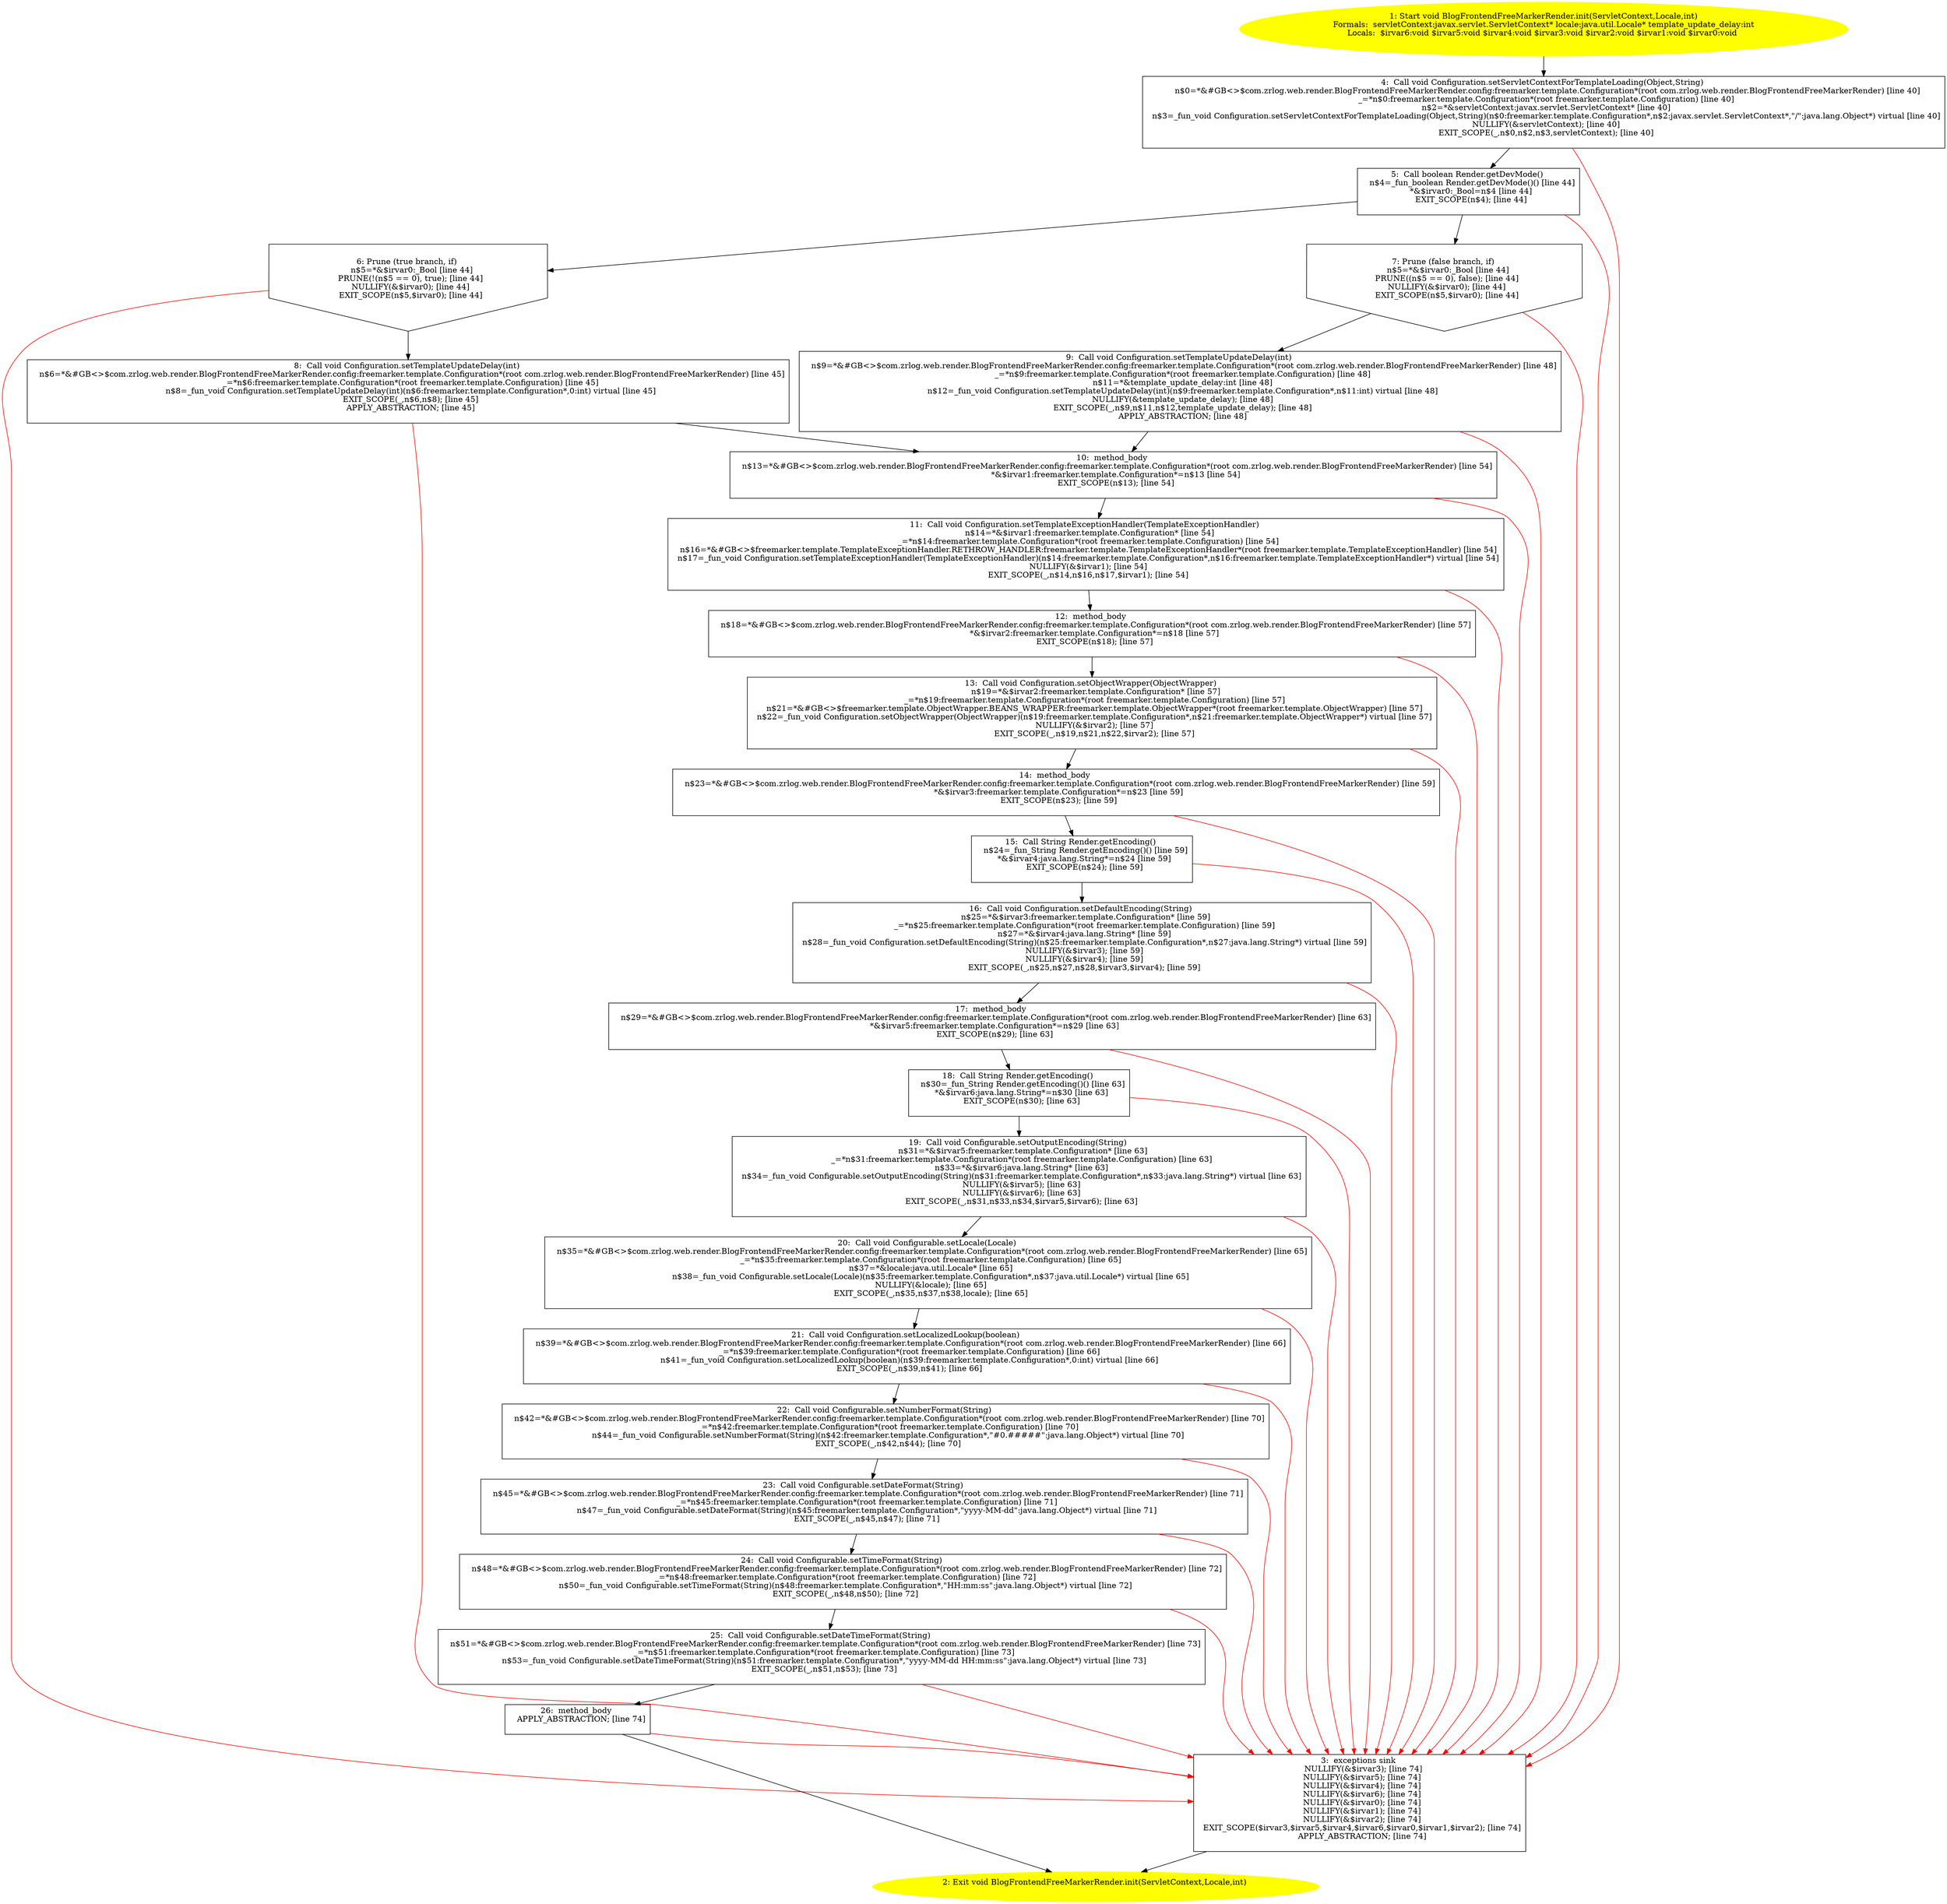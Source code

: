 /* @generated */
digraph cfg {
"com.zrlog.web.render.BlogFrontendFreeMarkerRender.init(javax.servlet.ServletContext,java.util.Locale.5fb089128efa5e4565291cb0db9285eb_1" [label="1: Start void BlogFrontendFreeMarkerRender.init(ServletContext,Locale,int)\nFormals:  servletContext:javax.servlet.ServletContext* locale:java.util.Locale* template_update_delay:int\nLocals:  $irvar6:void $irvar5:void $irvar4:void $irvar3:void $irvar2:void $irvar1:void $irvar0:void \n  " color=yellow style=filled]
	

	 "com.zrlog.web.render.BlogFrontendFreeMarkerRender.init(javax.servlet.ServletContext,java.util.Locale.5fb089128efa5e4565291cb0db9285eb_1" -> "com.zrlog.web.render.BlogFrontendFreeMarkerRender.init(javax.servlet.ServletContext,java.util.Locale.5fb089128efa5e4565291cb0db9285eb_4" ;
"com.zrlog.web.render.BlogFrontendFreeMarkerRender.init(javax.servlet.ServletContext,java.util.Locale.5fb089128efa5e4565291cb0db9285eb_2" [label="2: Exit void BlogFrontendFreeMarkerRender.init(ServletContext,Locale,int) \n  " color=yellow style=filled]
	

"com.zrlog.web.render.BlogFrontendFreeMarkerRender.init(javax.servlet.ServletContext,java.util.Locale.5fb089128efa5e4565291cb0db9285eb_3" [label="3:  exceptions sink \n   NULLIFY(&$irvar3); [line 74]\n  NULLIFY(&$irvar5); [line 74]\n  NULLIFY(&$irvar4); [line 74]\n  NULLIFY(&$irvar6); [line 74]\n  NULLIFY(&$irvar0); [line 74]\n  NULLIFY(&$irvar1); [line 74]\n  NULLIFY(&$irvar2); [line 74]\n  EXIT_SCOPE($irvar3,$irvar5,$irvar4,$irvar6,$irvar0,$irvar1,$irvar2); [line 74]\n  APPLY_ABSTRACTION; [line 74]\n " shape="box"]
	

	 "com.zrlog.web.render.BlogFrontendFreeMarkerRender.init(javax.servlet.ServletContext,java.util.Locale.5fb089128efa5e4565291cb0db9285eb_3" -> "com.zrlog.web.render.BlogFrontendFreeMarkerRender.init(javax.servlet.ServletContext,java.util.Locale.5fb089128efa5e4565291cb0db9285eb_2" ;
"com.zrlog.web.render.BlogFrontendFreeMarkerRender.init(javax.servlet.ServletContext,java.util.Locale.5fb089128efa5e4565291cb0db9285eb_4" [label="4:  Call void Configuration.setServletContextForTemplateLoading(Object,String) \n   n$0=*&#GB<>$com.zrlog.web.render.BlogFrontendFreeMarkerRender.config:freemarker.template.Configuration*(root com.zrlog.web.render.BlogFrontendFreeMarkerRender) [line 40]\n  _=*n$0:freemarker.template.Configuration*(root freemarker.template.Configuration) [line 40]\n  n$2=*&servletContext:javax.servlet.ServletContext* [line 40]\n  n$3=_fun_void Configuration.setServletContextForTemplateLoading(Object,String)(n$0:freemarker.template.Configuration*,n$2:javax.servlet.ServletContext*,\"/\":java.lang.Object*) virtual [line 40]\n  NULLIFY(&servletContext); [line 40]\n  EXIT_SCOPE(_,n$0,n$2,n$3,servletContext); [line 40]\n " shape="box"]
	

	 "com.zrlog.web.render.BlogFrontendFreeMarkerRender.init(javax.servlet.ServletContext,java.util.Locale.5fb089128efa5e4565291cb0db9285eb_4" -> "com.zrlog.web.render.BlogFrontendFreeMarkerRender.init(javax.servlet.ServletContext,java.util.Locale.5fb089128efa5e4565291cb0db9285eb_5" ;
	 "com.zrlog.web.render.BlogFrontendFreeMarkerRender.init(javax.servlet.ServletContext,java.util.Locale.5fb089128efa5e4565291cb0db9285eb_4" -> "com.zrlog.web.render.BlogFrontendFreeMarkerRender.init(javax.servlet.ServletContext,java.util.Locale.5fb089128efa5e4565291cb0db9285eb_3" [color="red" ];
"com.zrlog.web.render.BlogFrontendFreeMarkerRender.init(javax.servlet.ServletContext,java.util.Locale.5fb089128efa5e4565291cb0db9285eb_5" [label="5:  Call boolean Render.getDevMode() \n   n$4=_fun_boolean Render.getDevMode()() [line 44]\n  *&$irvar0:_Bool=n$4 [line 44]\n  EXIT_SCOPE(n$4); [line 44]\n " shape="box"]
	

	 "com.zrlog.web.render.BlogFrontendFreeMarkerRender.init(javax.servlet.ServletContext,java.util.Locale.5fb089128efa5e4565291cb0db9285eb_5" -> "com.zrlog.web.render.BlogFrontendFreeMarkerRender.init(javax.servlet.ServletContext,java.util.Locale.5fb089128efa5e4565291cb0db9285eb_6" ;
	 "com.zrlog.web.render.BlogFrontendFreeMarkerRender.init(javax.servlet.ServletContext,java.util.Locale.5fb089128efa5e4565291cb0db9285eb_5" -> "com.zrlog.web.render.BlogFrontendFreeMarkerRender.init(javax.servlet.ServletContext,java.util.Locale.5fb089128efa5e4565291cb0db9285eb_7" ;
	 "com.zrlog.web.render.BlogFrontendFreeMarkerRender.init(javax.servlet.ServletContext,java.util.Locale.5fb089128efa5e4565291cb0db9285eb_5" -> "com.zrlog.web.render.BlogFrontendFreeMarkerRender.init(javax.servlet.ServletContext,java.util.Locale.5fb089128efa5e4565291cb0db9285eb_3" [color="red" ];
"com.zrlog.web.render.BlogFrontendFreeMarkerRender.init(javax.servlet.ServletContext,java.util.Locale.5fb089128efa5e4565291cb0db9285eb_6" [label="6: Prune (true branch, if) \n   n$5=*&$irvar0:_Bool [line 44]\n  PRUNE(!(n$5 == 0), true); [line 44]\n  NULLIFY(&$irvar0); [line 44]\n  EXIT_SCOPE(n$5,$irvar0); [line 44]\n " shape="invhouse"]
	

	 "com.zrlog.web.render.BlogFrontendFreeMarkerRender.init(javax.servlet.ServletContext,java.util.Locale.5fb089128efa5e4565291cb0db9285eb_6" -> "com.zrlog.web.render.BlogFrontendFreeMarkerRender.init(javax.servlet.ServletContext,java.util.Locale.5fb089128efa5e4565291cb0db9285eb_8" ;
	 "com.zrlog.web.render.BlogFrontendFreeMarkerRender.init(javax.servlet.ServletContext,java.util.Locale.5fb089128efa5e4565291cb0db9285eb_6" -> "com.zrlog.web.render.BlogFrontendFreeMarkerRender.init(javax.servlet.ServletContext,java.util.Locale.5fb089128efa5e4565291cb0db9285eb_3" [color="red" ];
"com.zrlog.web.render.BlogFrontendFreeMarkerRender.init(javax.servlet.ServletContext,java.util.Locale.5fb089128efa5e4565291cb0db9285eb_7" [label="7: Prune (false branch, if) \n   n$5=*&$irvar0:_Bool [line 44]\n  PRUNE((n$5 == 0), false); [line 44]\n  NULLIFY(&$irvar0); [line 44]\n  EXIT_SCOPE(n$5,$irvar0); [line 44]\n " shape="invhouse"]
	

	 "com.zrlog.web.render.BlogFrontendFreeMarkerRender.init(javax.servlet.ServletContext,java.util.Locale.5fb089128efa5e4565291cb0db9285eb_7" -> "com.zrlog.web.render.BlogFrontendFreeMarkerRender.init(javax.servlet.ServletContext,java.util.Locale.5fb089128efa5e4565291cb0db9285eb_9" ;
	 "com.zrlog.web.render.BlogFrontendFreeMarkerRender.init(javax.servlet.ServletContext,java.util.Locale.5fb089128efa5e4565291cb0db9285eb_7" -> "com.zrlog.web.render.BlogFrontendFreeMarkerRender.init(javax.servlet.ServletContext,java.util.Locale.5fb089128efa5e4565291cb0db9285eb_3" [color="red" ];
"com.zrlog.web.render.BlogFrontendFreeMarkerRender.init(javax.servlet.ServletContext,java.util.Locale.5fb089128efa5e4565291cb0db9285eb_8" [label="8:  Call void Configuration.setTemplateUpdateDelay(int) \n   n$6=*&#GB<>$com.zrlog.web.render.BlogFrontendFreeMarkerRender.config:freemarker.template.Configuration*(root com.zrlog.web.render.BlogFrontendFreeMarkerRender) [line 45]\n  _=*n$6:freemarker.template.Configuration*(root freemarker.template.Configuration) [line 45]\n  n$8=_fun_void Configuration.setTemplateUpdateDelay(int)(n$6:freemarker.template.Configuration*,0:int) virtual [line 45]\n  EXIT_SCOPE(_,n$6,n$8); [line 45]\n  APPLY_ABSTRACTION; [line 45]\n " shape="box"]
	

	 "com.zrlog.web.render.BlogFrontendFreeMarkerRender.init(javax.servlet.ServletContext,java.util.Locale.5fb089128efa5e4565291cb0db9285eb_8" -> "com.zrlog.web.render.BlogFrontendFreeMarkerRender.init(javax.servlet.ServletContext,java.util.Locale.5fb089128efa5e4565291cb0db9285eb_10" ;
	 "com.zrlog.web.render.BlogFrontendFreeMarkerRender.init(javax.servlet.ServletContext,java.util.Locale.5fb089128efa5e4565291cb0db9285eb_8" -> "com.zrlog.web.render.BlogFrontendFreeMarkerRender.init(javax.servlet.ServletContext,java.util.Locale.5fb089128efa5e4565291cb0db9285eb_3" [color="red" ];
"com.zrlog.web.render.BlogFrontendFreeMarkerRender.init(javax.servlet.ServletContext,java.util.Locale.5fb089128efa5e4565291cb0db9285eb_9" [label="9:  Call void Configuration.setTemplateUpdateDelay(int) \n   n$9=*&#GB<>$com.zrlog.web.render.BlogFrontendFreeMarkerRender.config:freemarker.template.Configuration*(root com.zrlog.web.render.BlogFrontendFreeMarkerRender) [line 48]\n  _=*n$9:freemarker.template.Configuration*(root freemarker.template.Configuration) [line 48]\n  n$11=*&template_update_delay:int [line 48]\n  n$12=_fun_void Configuration.setTemplateUpdateDelay(int)(n$9:freemarker.template.Configuration*,n$11:int) virtual [line 48]\n  NULLIFY(&template_update_delay); [line 48]\n  EXIT_SCOPE(_,n$9,n$11,n$12,template_update_delay); [line 48]\n  APPLY_ABSTRACTION; [line 48]\n " shape="box"]
	

	 "com.zrlog.web.render.BlogFrontendFreeMarkerRender.init(javax.servlet.ServletContext,java.util.Locale.5fb089128efa5e4565291cb0db9285eb_9" -> "com.zrlog.web.render.BlogFrontendFreeMarkerRender.init(javax.servlet.ServletContext,java.util.Locale.5fb089128efa5e4565291cb0db9285eb_10" ;
	 "com.zrlog.web.render.BlogFrontendFreeMarkerRender.init(javax.servlet.ServletContext,java.util.Locale.5fb089128efa5e4565291cb0db9285eb_9" -> "com.zrlog.web.render.BlogFrontendFreeMarkerRender.init(javax.servlet.ServletContext,java.util.Locale.5fb089128efa5e4565291cb0db9285eb_3" [color="red" ];
"com.zrlog.web.render.BlogFrontendFreeMarkerRender.init(javax.servlet.ServletContext,java.util.Locale.5fb089128efa5e4565291cb0db9285eb_10" [label="10:  method_body \n   n$13=*&#GB<>$com.zrlog.web.render.BlogFrontendFreeMarkerRender.config:freemarker.template.Configuration*(root com.zrlog.web.render.BlogFrontendFreeMarkerRender) [line 54]\n  *&$irvar1:freemarker.template.Configuration*=n$13 [line 54]\n  EXIT_SCOPE(n$13); [line 54]\n " shape="box"]
	

	 "com.zrlog.web.render.BlogFrontendFreeMarkerRender.init(javax.servlet.ServletContext,java.util.Locale.5fb089128efa5e4565291cb0db9285eb_10" -> "com.zrlog.web.render.BlogFrontendFreeMarkerRender.init(javax.servlet.ServletContext,java.util.Locale.5fb089128efa5e4565291cb0db9285eb_11" ;
	 "com.zrlog.web.render.BlogFrontendFreeMarkerRender.init(javax.servlet.ServletContext,java.util.Locale.5fb089128efa5e4565291cb0db9285eb_10" -> "com.zrlog.web.render.BlogFrontendFreeMarkerRender.init(javax.servlet.ServletContext,java.util.Locale.5fb089128efa5e4565291cb0db9285eb_3" [color="red" ];
"com.zrlog.web.render.BlogFrontendFreeMarkerRender.init(javax.servlet.ServletContext,java.util.Locale.5fb089128efa5e4565291cb0db9285eb_11" [label="11:  Call void Configuration.setTemplateExceptionHandler(TemplateExceptionHandler) \n   n$14=*&$irvar1:freemarker.template.Configuration* [line 54]\n  _=*n$14:freemarker.template.Configuration*(root freemarker.template.Configuration) [line 54]\n  n$16=*&#GB<>$freemarker.template.TemplateExceptionHandler.RETHROW_HANDLER:freemarker.template.TemplateExceptionHandler*(root freemarker.template.TemplateExceptionHandler) [line 54]\n  n$17=_fun_void Configuration.setTemplateExceptionHandler(TemplateExceptionHandler)(n$14:freemarker.template.Configuration*,n$16:freemarker.template.TemplateExceptionHandler*) virtual [line 54]\n  NULLIFY(&$irvar1); [line 54]\n  EXIT_SCOPE(_,n$14,n$16,n$17,$irvar1); [line 54]\n " shape="box"]
	

	 "com.zrlog.web.render.BlogFrontendFreeMarkerRender.init(javax.servlet.ServletContext,java.util.Locale.5fb089128efa5e4565291cb0db9285eb_11" -> "com.zrlog.web.render.BlogFrontendFreeMarkerRender.init(javax.servlet.ServletContext,java.util.Locale.5fb089128efa5e4565291cb0db9285eb_12" ;
	 "com.zrlog.web.render.BlogFrontendFreeMarkerRender.init(javax.servlet.ServletContext,java.util.Locale.5fb089128efa5e4565291cb0db9285eb_11" -> "com.zrlog.web.render.BlogFrontendFreeMarkerRender.init(javax.servlet.ServletContext,java.util.Locale.5fb089128efa5e4565291cb0db9285eb_3" [color="red" ];
"com.zrlog.web.render.BlogFrontendFreeMarkerRender.init(javax.servlet.ServletContext,java.util.Locale.5fb089128efa5e4565291cb0db9285eb_12" [label="12:  method_body \n   n$18=*&#GB<>$com.zrlog.web.render.BlogFrontendFreeMarkerRender.config:freemarker.template.Configuration*(root com.zrlog.web.render.BlogFrontendFreeMarkerRender) [line 57]\n  *&$irvar2:freemarker.template.Configuration*=n$18 [line 57]\n  EXIT_SCOPE(n$18); [line 57]\n " shape="box"]
	

	 "com.zrlog.web.render.BlogFrontendFreeMarkerRender.init(javax.servlet.ServletContext,java.util.Locale.5fb089128efa5e4565291cb0db9285eb_12" -> "com.zrlog.web.render.BlogFrontendFreeMarkerRender.init(javax.servlet.ServletContext,java.util.Locale.5fb089128efa5e4565291cb0db9285eb_13" ;
	 "com.zrlog.web.render.BlogFrontendFreeMarkerRender.init(javax.servlet.ServletContext,java.util.Locale.5fb089128efa5e4565291cb0db9285eb_12" -> "com.zrlog.web.render.BlogFrontendFreeMarkerRender.init(javax.servlet.ServletContext,java.util.Locale.5fb089128efa5e4565291cb0db9285eb_3" [color="red" ];
"com.zrlog.web.render.BlogFrontendFreeMarkerRender.init(javax.servlet.ServletContext,java.util.Locale.5fb089128efa5e4565291cb0db9285eb_13" [label="13:  Call void Configuration.setObjectWrapper(ObjectWrapper) \n   n$19=*&$irvar2:freemarker.template.Configuration* [line 57]\n  _=*n$19:freemarker.template.Configuration*(root freemarker.template.Configuration) [line 57]\n  n$21=*&#GB<>$freemarker.template.ObjectWrapper.BEANS_WRAPPER:freemarker.template.ObjectWrapper*(root freemarker.template.ObjectWrapper) [line 57]\n  n$22=_fun_void Configuration.setObjectWrapper(ObjectWrapper)(n$19:freemarker.template.Configuration*,n$21:freemarker.template.ObjectWrapper*) virtual [line 57]\n  NULLIFY(&$irvar2); [line 57]\n  EXIT_SCOPE(_,n$19,n$21,n$22,$irvar2); [line 57]\n " shape="box"]
	

	 "com.zrlog.web.render.BlogFrontendFreeMarkerRender.init(javax.servlet.ServletContext,java.util.Locale.5fb089128efa5e4565291cb0db9285eb_13" -> "com.zrlog.web.render.BlogFrontendFreeMarkerRender.init(javax.servlet.ServletContext,java.util.Locale.5fb089128efa5e4565291cb0db9285eb_14" ;
	 "com.zrlog.web.render.BlogFrontendFreeMarkerRender.init(javax.servlet.ServletContext,java.util.Locale.5fb089128efa5e4565291cb0db9285eb_13" -> "com.zrlog.web.render.BlogFrontendFreeMarkerRender.init(javax.servlet.ServletContext,java.util.Locale.5fb089128efa5e4565291cb0db9285eb_3" [color="red" ];
"com.zrlog.web.render.BlogFrontendFreeMarkerRender.init(javax.servlet.ServletContext,java.util.Locale.5fb089128efa5e4565291cb0db9285eb_14" [label="14:  method_body \n   n$23=*&#GB<>$com.zrlog.web.render.BlogFrontendFreeMarkerRender.config:freemarker.template.Configuration*(root com.zrlog.web.render.BlogFrontendFreeMarkerRender) [line 59]\n  *&$irvar3:freemarker.template.Configuration*=n$23 [line 59]\n  EXIT_SCOPE(n$23); [line 59]\n " shape="box"]
	

	 "com.zrlog.web.render.BlogFrontendFreeMarkerRender.init(javax.servlet.ServletContext,java.util.Locale.5fb089128efa5e4565291cb0db9285eb_14" -> "com.zrlog.web.render.BlogFrontendFreeMarkerRender.init(javax.servlet.ServletContext,java.util.Locale.5fb089128efa5e4565291cb0db9285eb_15" ;
	 "com.zrlog.web.render.BlogFrontendFreeMarkerRender.init(javax.servlet.ServletContext,java.util.Locale.5fb089128efa5e4565291cb0db9285eb_14" -> "com.zrlog.web.render.BlogFrontendFreeMarkerRender.init(javax.servlet.ServletContext,java.util.Locale.5fb089128efa5e4565291cb0db9285eb_3" [color="red" ];
"com.zrlog.web.render.BlogFrontendFreeMarkerRender.init(javax.servlet.ServletContext,java.util.Locale.5fb089128efa5e4565291cb0db9285eb_15" [label="15:  Call String Render.getEncoding() \n   n$24=_fun_String Render.getEncoding()() [line 59]\n  *&$irvar4:java.lang.String*=n$24 [line 59]\n  EXIT_SCOPE(n$24); [line 59]\n " shape="box"]
	

	 "com.zrlog.web.render.BlogFrontendFreeMarkerRender.init(javax.servlet.ServletContext,java.util.Locale.5fb089128efa5e4565291cb0db9285eb_15" -> "com.zrlog.web.render.BlogFrontendFreeMarkerRender.init(javax.servlet.ServletContext,java.util.Locale.5fb089128efa5e4565291cb0db9285eb_16" ;
	 "com.zrlog.web.render.BlogFrontendFreeMarkerRender.init(javax.servlet.ServletContext,java.util.Locale.5fb089128efa5e4565291cb0db9285eb_15" -> "com.zrlog.web.render.BlogFrontendFreeMarkerRender.init(javax.servlet.ServletContext,java.util.Locale.5fb089128efa5e4565291cb0db9285eb_3" [color="red" ];
"com.zrlog.web.render.BlogFrontendFreeMarkerRender.init(javax.servlet.ServletContext,java.util.Locale.5fb089128efa5e4565291cb0db9285eb_16" [label="16:  Call void Configuration.setDefaultEncoding(String) \n   n$25=*&$irvar3:freemarker.template.Configuration* [line 59]\n  _=*n$25:freemarker.template.Configuration*(root freemarker.template.Configuration) [line 59]\n  n$27=*&$irvar4:java.lang.String* [line 59]\n  n$28=_fun_void Configuration.setDefaultEncoding(String)(n$25:freemarker.template.Configuration*,n$27:java.lang.String*) virtual [line 59]\n  NULLIFY(&$irvar3); [line 59]\n  NULLIFY(&$irvar4); [line 59]\n  EXIT_SCOPE(_,n$25,n$27,n$28,$irvar3,$irvar4); [line 59]\n " shape="box"]
	

	 "com.zrlog.web.render.BlogFrontendFreeMarkerRender.init(javax.servlet.ServletContext,java.util.Locale.5fb089128efa5e4565291cb0db9285eb_16" -> "com.zrlog.web.render.BlogFrontendFreeMarkerRender.init(javax.servlet.ServletContext,java.util.Locale.5fb089128efa5e4565291cb0db9285eb_17" ;
	 "com.zrlog.web.render.BlogFrontendFreeMarkerRender.init(javax.servlet.ServletContext,java.util.Locale.5fb089128efa5e4565291cb0db9285eb_16" -> "com.zrlog.web.render.BlogFrontendFreeMarkerRender.init(javax.servlet.ServletContext,java.util.Locale.5fb089128efa5e4565291cb0db9285eb_3" [color="red" ];
"com.zrlog.web.render.BlogFrontendFreeMarkerRender.init(javax.servlet.ServletContext,java.util.Locale.5fb089128efa5e4565291cb0db9285eb_17" [label="17:  method_body \n   n$29=*&#GB<>$com.zrlog.web.render.BlogFrontendFreeMarkerRender.config:freemarker.template.Configuration*(root com.zrlog.web.render.BlogFrontendFreeMarkerRender) [line 63]\n  *&$irvar5:freemarker.template.Configuration*=n$29 [line 63]\n  EXIT_SCOPE(n$29); [line 63]\n " shape="box"]
	

	 "com.zrlog.web.render.BlogFrontendFreeMarkerRender.init(javax.servlet.ServletContext,java.util.Locale.5fb089128efa5e4565291cb0db9285eb_17" -> "com.zrlog.web.render.BlogFrontendFreeMarkerRender.init(javax.servlet.ServletContext,java.util.Locale.5fb089128efa5e4565291cb0db9285eb_18" ;
	 "com.zrlog.web.render.BlogFrontendFreeMarkerRender.init(javax.servlet.ServletContext,java.util.Locale.5fb089128efa5e4565291cb0db9285eb_17" -> "com.zrlog.web.render.BlogFrontendFreeMarkerRender.init(javax.servlet.ServletContext,java.util.Locale.5fb089128efa5e4565291cb0db9285eb_3" [color="red" ];
"com.zrlog.web.render.BlogFrontendFreeMarkerRender.init(javax.servlet.ServletContext,java.util.Locale.5fb089128efa5e4565291cb0db9285eb_18" [label="18:  Call String Render.getEncoding() \n   n$30=_fun_String Render.getEncoding()() [line 63]\n  *&$irvar6:java.lang.String*=n$30 [line 63]\n  EXIT_SCOPE(n$30); [line 63]\n " shape="box"]
	

	 "com.zrlog.web.render.BlogFrontendFreeMarkerRender.init(javax.servlet.ServletContext,java.util.Locale.5fb089128efa5e4565291cb0db9285eb_18" -> "com.zrlog.web.render.BlogFrontendFreeMarkerRender.init(javax.servlet.ServletContext,java.util.Locale.5fb089128efa5e4565291cb0db9285eb_19" ;
	 "com.zrlog.web.render.BlogFrontendFreeMarkerRender.init(javax.servlet.ServletContext,java.util.Locale.5fb089128efa5e4565291cb0db9285eb_18" -> "com.zrlog.web.render.BlogFrontendFreeMarkerRender.init(javax.servlet.ServletContext,java.util.Locale.5fb089128efa5e4565291cb0db9285eb_3" [color="red" ];
"com.zrlog.web.render.BlogFrontendFreeMarkerRender.init(javax.servlet.ServletContext,java.util.Locale.5fb089128efa5e4565291cb0db9285eb_19" [label="19:  Call void Configurable.setOutputEncoding(String) \n   n$31=*&$irvar5:freemarker.template.Configuration* [line 63]\n  _=*n$31:freemarker.template.Configuration*(root freemarker.template.Configuration) [line 63]\n  n$33=*&$irvar6:java.lang.String* [line 63]\n  n$34=_fun_void Configurable.setOutputEncoding(String)(n$31:freemarker.template.Configuration*,n$33:java.lang.String*) virtual [line 63]\n  NULLIFY(&$irvar5); [line 63]\n  NULLIFY(&$irvar6); [line 63]\n  EXIT_SCOPE(_,n$31,n$33,n$34,$irvar5,$irvar6); [line 63]\n " shape="box"]
	

	 "com.zrlog.web.render.BlogFrontendFreeMarkerRender.init(javax.servlet.ServletContext,java.util.Locale.5fb089128efa5e4565291cb0db9285eb_19" -> "com.zrlog.web.render.BlogFrontendFreeMarkerRender.init(javax.servlet.ServletContext,java.util.Locale.5fb089128efa5e4565291cb0db9285eb_20" ;
	 "com.zrlog.web.render.BlogFrontendFreeMarkerRender.init(javax.servlet.ServletContext,java.util.Locale.5fb089128efa5e4565291cb0db9285eb_19" -> "com.zrlog.web.render.BlogFrontendFreeMarkerRender.init(javax.servlet.ServletContext,java.util.Locale.5fb089128efa5e4565291cb0db9285eb_3" [color="red" ];
"com.zrlog.web.render.BlogFrontendFreeMarkerRender.init(javax.servlet.ServletContext,java.util.Locale.5fb089128efa5e4565291cb0db9285eb_20" [label="20:  Call void Configurable.setLocale(Locale) \n   n$35=*&#GB<>$com.zrlog.web.render.BlogFrontendFreeMarkerRender.config:freemarker.template.Configuration*(root com.zrlog.web.render.BlogFrontendFreeMarkerRender) [line 65]\n  _=*n$35:freemarker.template.Configuration*(root freemarker.template.Configuration) [line 65]\n  n$37=*&locale:java.util.Locale* [line 65]\n  n$38=_fun_void Configurable.setLocale(Locale)(n$35:freemarker.template.Configuration*,n$37:java.util.Locale*) virtual [line 65]\n  NULLIFY(&locale); [line 65]\n  EXIT_SCOPE(_,n$35,n$37,n$38,locale); [line 65]\n " shape="box"]
	

	 "com.zrlog.web.render.BlogFrontendFreeMarkerRender.init(javax.servlet.ServletContext,java.util.Locale.5fb089128efa5e4565291cb0db9285eb_20" -> "com.zrlog.web.render.BlogFrontendFreeMarkerRender.init(javax.servlet.ServletContext,java.util.Locale.5fb089128efa5e4565291cb0db9285eb_21" ;
	 "com.zrlog.web.render.BlogFrontendFreeMarkerRender.init(javax.servlet.ServletContext,java.util.Locale.5fb089128efa5e4565291cb0db9285eb_20" -> "com.zrlog.web.render.BlogFrontendFreeMarkerRender.init(javax.servlet.ServletContext,java.util.Locale.5fb089128efa5e4565291cb0db9285eb_3" [color="red" ];
"com.zrlog.web.render.BlogFrontendFreeMarkerRender.init(javax.servlet.ServletContext,java.util.Locale.5fb089128efa5e4565291cb0db9285eb_21" [label="21:  Call void Configuration.setLocalizedLookup(boolean) \n   n$39=*&#GB<>$com.zrlog.web.render.BlogFrontendFreeMarkerRender.config:freemarker.template.Configuration*(root com.zrlog.web.render.BlogFrontendFreeMarkerRender) [line 66]\n  _=*n$39:freemarker.template.Configuration*(root freemarker.template.Configuration) [line 66]\n  n$41=_fun_void Configuration.setLocalizedLookup(boolean)(n$39:freemarker.template.Configuration*,0:int) virtual [line 66]\n  EXIT_SCOPE(_,n$39,n$41); [line 66]\n " shape="box"]
	

	 "com.zrlog.web.render.BlogFrontendFreeMarkerRender.init(javax.servlet.ServletContext,java.util.Locale.5fb089128efa5e4565291cb0db9285eb_21" -> "com.zrlog.web.render.BlogFrontendFreeMarkerRender.init(javax.servlet.ServletContext,java.util.Locale.5fb089128efa5e4565291cb0db9285eb_22" ;
	 "com.zrlog.web.render.BlogFrontendFreeMarkerRender.init(javax.servlet.ServletContext,java.util.Locale.5fb089128efa5e4565291cb0db9285eb_21" -> "com.zrlog.web.render.BlogFrontendFreeMarkerRender.init(javax.servlet.ServletContext,java.util.Locale.5fb089128efa5e4565291cb0db9285eb_3" [color="red" ];
"com.zrlog.web.render.BlogFrontendFreeMarkerRender.init(javax.servlet.ServletContext,java.util.Locale.5fb089128efa5e4565291cb0db9285eb_22" [label="22:  Call void Configurable.setNumberFormat(String) \n   n$42=*&#GB<>$com.zrlog.web.render.BlogFrontendFreeMarkerRender.config:freemarker.template.Configuration*(root com.zrlog.web.render.BlogFrontendFreeMarkerRender) [line 70]\n  _=*n$42:freemarker.template.Configuration*(root freemarker.template.Configuration) [line 70]\n  n$44=_fun_void Configurable.setNumberFormat(String)(n$42:freemarker.template.Configuration*,\"#0.#####\":java.lang.Object*) virtual [line 70]\n  EXIT_SCOPE(_,n$42,n$44); [line 70]\n " shape="box"]
	

	 "com.zrlog.web.render.BlogFrontendFreeMarkerRender.init(javax.servlet.ServletContext,java.util.Locale.5fb089128efa5e4565291cb0db9285eb_22" -> "com.zrlog.web.render.BlogFrontendFreeMarkerRender.init(javax.servlet.ServletContext,java.util.Locale.5fb089128efa5e4565291cb0db9285eb_23" ;
	 "com.zrlog.web.render.BlogFrontendFreeMarkerRender.init(javax.servlet.ServletContext,java.util.Locale.5fb089128efa5e4565291cb0db9285eb_22" -> "com.zrlog.web.render.BlogFrontendFreeMarkerRender.init(javax.servlet.ServletContext,java.util.Locale.5fb089128efa5e4565291cb0db9285eb_3" [color="red" ];
"com.zrlog.web.render.BlogFrontendFreeMarkerRender.init(javax.servlet.ServletContext,java.util.Locale.5fb089128efa5e4565291cb0db9285eb_23" [label="23:  Call void Configurable.setDateFormat(String) \n   n$45=*&#GB<>$com.zrlog.web.render.BlogFrontendFreeMarkerRender.config:freemarker.template.Configuration*(root com.zrlog.web.render.BlogFrontendFreeMarkerRender) [line 71]\n  _=*n$45:freemarker.template.Configuration*(root freemarker.template.Configuration) [line 71]\n  n$47=_fun_void Configurable.setDateFormat(String)(n$45:freemarker.template.Configuration*,\"yyyy-MM-dd\":java.lang.Object*) virtual [line 71]\n  EXIT_SCOPE(_,n$45,n$47); [line 71]\n " shape="box"]
	

	 "com.zrlog.web.render.BlogFrontendFreeMarkerRender.init(javax.servlet.ServletContext,java.util.Locale.5fb089128efa5e4565291cb0db9285eb_23" -> "com.zrlog.web.render.BlogFrontendFreeMarkerRender.init(javax.servlet.ServletContext,java.util.Locale.5fb089128efa5e4565291cb0db9285eb_24" ;
	 "com.zrlog.web.render.BlogFrontendFreeMarkerRender.init(javax.servlet.ServletContext,java.util.Locale.5fb089128efa5e4565291cb0db9285eb_23" -> "com.zrlog.web.render.BlogFrontendFreeMarkerRender.init(javax.servlet.ServletContext,java.util.Locale.5fb089128efa5e4565291cb0db9285eb_3" [color="red" ];
"com.zrlog.web.render.BlogFrontendFreeMarkerRender.init(javax.servlet.ServletContext,java.util.Locale.5fb089128efa5e4565291cb0db9285eb_24" [label="24:  Call void Configurable.setTimeFormat(String) \n   n$48=*&#GB<>$com.zrlog.web.render.BlogFrontendFreeMarkerRender.config:freemarker.template.Configuration*(root com.zrlog.web.render.BlogFrontendFreeMarkerRender) [line 72]\n  _=*n$48:freemarker.template.Configuration*(root freemarker.template.Configuration) [line 72]\n  n$50=_fun_void Configurable.setTimeFormat(String)(n$48:freemarker.template.Configuration*,\"HH:mm:ss\":java.lang.Object*) virtual [line 72]\n  EXIT_SCOPE(_,n$48,n$50); [line 72]\n " shape="box"]
	

	 "com.zrlog.web.render.BlogFrontendFreeMarkerRender.init(javax.servlet.ServletContext,java.util.Locale.5fb089128efa5e4565291cb0db9285eb_24" -> "com.zrlog.web.render.BlogFrontendFreeMarkerRender.init(javax.servlet.ServletContext,java.util.Locale.5fb089128efa5e4565291cb0db9285eb_25" ;
	 "com.zrlog.web.render.BlogFrontendFreeMarkerRender.init(javax.servlet.ServletContext,java.util.Locale.5fb089128efa5e4565291cb0db9285eb_24" -> "com.zrlog.web.render.BlogFrontendFreeMarkerRender.init(javax.servlet.ServletContext,java.util.Locale.5fb089128efa5e4565291cb0db9285eb_3" [color="red" ];
"com.zrlog.web.render.BlogFrontendFreeMarkerRender.init(javax.servlet.ServletContext,java.util.Locale.5fb089128efa5e4565291cb0db9285eb_25" [label="25:  Call void Configurable.setDateTimeFormat(String) \n   n$51=*&#GB<>$com.zrlog.web.render.BlogFrontendFreeMarkerRender.config:freemarker.template.Configuration*(root com.zrlog.web.render.BlogFrontendFreeMarkerRender) [line 73]\n  _=*n$51:freemarker.template.Configuration*(root freemarker.template.Configuration) [line 73]\n  n$53=_fun_void Configurable.setDateTimeFormat(String)(n$51:freemarker.template.Configuration*,\"yyyy-MM-dd HH:mm:ss\":java.lang.Object*) virtual [line 73]\n  EXIT_SCOPE(_,n$51,n$53); [line 73]\n " shape="box"]
	

	 "com.zrlog.web.render.BlogFrontendFreeMarkerRender.init(javax.servlet.ServletContext,java.util.Locale.5fb089128efa5e4565291cb0db9285eb_25" -> "com.zrlog.web.render.BlogFrontendFreeMarkerRender.init(javax.servlet.ServletContext,java.util.Locale.5fb089128efa5e4565291cb0db9285eb_26" ;
	 "com.zrlog.web.render.BlogFrontendFreeMarkerRender.init(javax.servlet.ServletContext,java.util.Locale.5fb089128efa5e4565291cb0db9285eb_25" -> "com.zrlog.web.render.BlogFrontendFreeMarkerRender.init(javax.servlet.ServletContext,java.util.Locale.5fb089128efa5e4565291cb0db9285eb_3" [color="red" ];
"com.zrlog.web.render.BlogFrontendFreeMarkerRender.init(javax.servlet.ServletContext,java.util.Locale.5fb089128efa5e4565291cb0db9285eb_26" [label="26:  method_body \n   APPLY_ABSTRACTION; [line 74]\n " shape="box"]
	

	 "com.zrlog.web.render.BlogFrontendFreeMarkerRender.init(javax.servlet.ServletContext,java.util.Locale.5fb089128efa5e4565291cb0db9285eb_26" -> "com.zrlog.web.render.BlogFrontendFreeMarkerRender.init(javax.servlet.ServletContext,java.util.Locale.5fb089128efa5e4565291cb0db9285eb_2" ;
	 "com.zrlog.web.render.BlogFrontendFreeMarkerRender.init(javax.servlet.ServletContext,java.util.Locale.5fb089128efa5e4565291cb0db9285eb_26" -> "com.zrlog.web.render.BlogFrontendFreeMarkerRender.init(javax.servlet.ServletContext,java.util.Locale.5fb089128efa5e4565291cb0db9285eb_3" [color="red" ];
}
